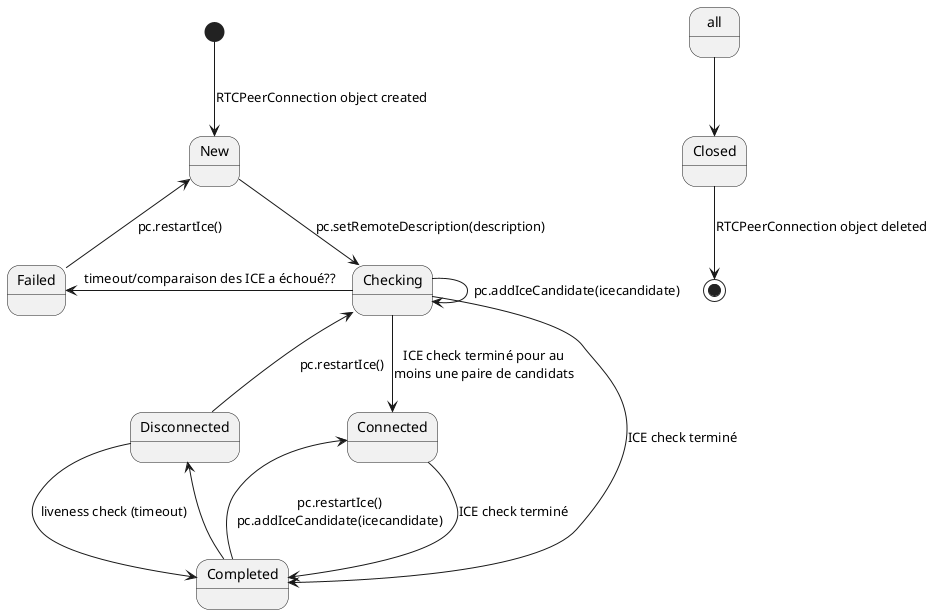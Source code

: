 @startuml iceConnectionState

[*]              --> New: RTCPeerConnection object created

New              -down-> Checking: pc.setRemoteDescription(description)

Checking         --> Connected: ICE check terminé pour au\nmoins une paire de candidats

Checking         --> Completed: ICE check terminé
Connected        --> Completed: ICE check terminé
Completed        -up-> Connected: pc.restartIce()\npc.addIceCandidate(icecandidate)

Completed        -left-> Disconnected
Disconnected     --> Completed: liveness check (timeout)

Checking         -> Checking: pc.addIceCandidate(icecandidate)

Checking         -left-> Failed: timeout/comparaison des ICE a échoué??

Failed           -up-> New: pc.restartIce()

Disconnected     -up-> Checking: pc.restartIce()

all              --> Closed
Closed           --> [*]: RTCPeerConnection object deleted

@enduml